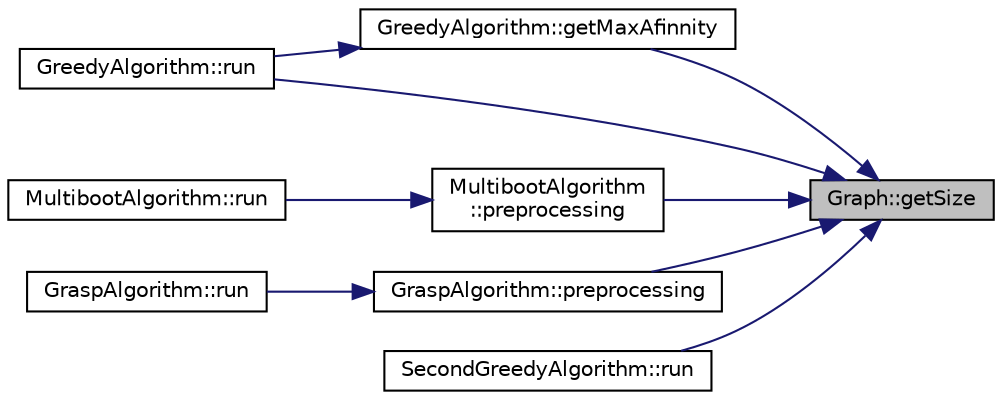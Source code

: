 digraph "Graph::getSize"
{
 // LATEX_PDF_SIZE
  edge [fontname="Helvetica",fontsize="10",labelfontname="Helvetica",labelfontsize="10"];
  node [fontname="Helvetica",fontsize="10",shape=record];
  rankdir="RL";
  Node1 [label="Graph::getSize",height=0.2,width=0.4,color="black", fillcolor="grey75", style="filled", fontcolor="black",tooltip="Se encarga de devolver el tamaño del vector."];
  Node1 -> Node2 [dir="back",color="midnightblue",fontsize="10",style="solid",fontname="Helvetica"];
  Node2 [label="GreedyAlgorithm::getMaxAfinnity",height=0.2,width=0.4,color="black", fillcolor="white", style="filled",URL="$class_greedy_algorithm.html#a9995277d03648a0294832d250fa7510f",tooltip="Este método se encarga de encontrar la arista que tiene una mayor afinidad."];
  Node2 -> Node3 [dir="back",color="midnightblue",fontsize="10",style="solid",fontname="Helvetica"];
  Node3 [label="GreedyAlgorithm::run",height=0.2,width=0.4,color="black", fillcolor="white", style="filled",URL="$class_greedy_algorithm.html#a8ef295f33ddb4136ebe0cf39e642f61f",tooltip="Se va a encargar de ejecutar el algoritmo greedy, para ello se van a hacer iteraciones hasta que las ..."];
  Node1 -> Node4 [dir="back",color="midnightblue",fontsize="10",style="solid",fontname="Helvetica"];
  Node4 [label="MultibootAlgorithm\l::preprocessing",height=0.2,width=0.4,color="black", fillcolor="white", style="filled",URL="$class_multiboot_algorithm.html#a3bcea30f3f236079b0f40e88e624e19a",tooltip="Esta funcion se encarga de hacer el preprocesamiento, para ello, va a escoger los nodos cuyas aristas..."];
  Node4 -> Node5 [dir="back",color="midnightblue",fontsize="10",style="solid",fontname="Helvetica"];
  Node5 [label="MultibootAlgorithm::run",height=0.2,width=0.4,color="black", fillcolor="white", style="filled",URL="$class_multiboot_algorithm.html#aa80ce488f75d97a6a208be3f6c94d08a",tooltip="Este método se encarga de ejecutar el algoritmo multiarranque, para ello se hace un preprocesamiento,..."];
  Node1 -> Node6 [dir="back",color="midnightblue",fontsize="10",style="solid",fontname="Helvetica"];
  Node6 [label="GraspAlgorithm::preprocessing",height=0.2,width=0.4,color="black", fillcolor="white", style="filled",URL="$class_grasp_algorithm.html#a975351fb7367e8f382c7973e92c47e64",tooltip="Esta funcion se encarga de hacer el preprocesamiento, para ello, va a escoger los nodos cuyas aristas..."];
  Node6 -> Node7 [dir="back",color="midnightblue",fontsize="10",style="solid",fontname="Helvetica"];
  Node7 [label="GraspAlgorithm::run",height=0.2,width=0.4,color="black", fillcolor="white", style="filled",URL="$class_grasp_algorithm.html#a1f8240237fd9bece51eeb6b7f8ffd3c9",tooltip="Este método se encarga de ejecutar el algoritmo grasp, para ello se hace un preprocesamiento,..."];
  Node1 -> Node3 [dir="back",color="midnightblue",fontsize="10",style="solid",fontname="Helvetica"];
  Node1 -> Node8 [dir="back",color="midnightblue",fontsize="10",style="solid",fontname="Helvetica"];
  Node8 [label="SecondGreedyAlgorithm::run",height=0.2,width=0.4,color="black", fillcolor="white", style="filled",URL="$class_second_greedy_algorithm.html#a762a19742a6cf9d39fe5e4080103b5ce",tooltip="Representa la variante del algoritmo voraz que consiste en partir de un vector que está lleno de todo..."];
}
